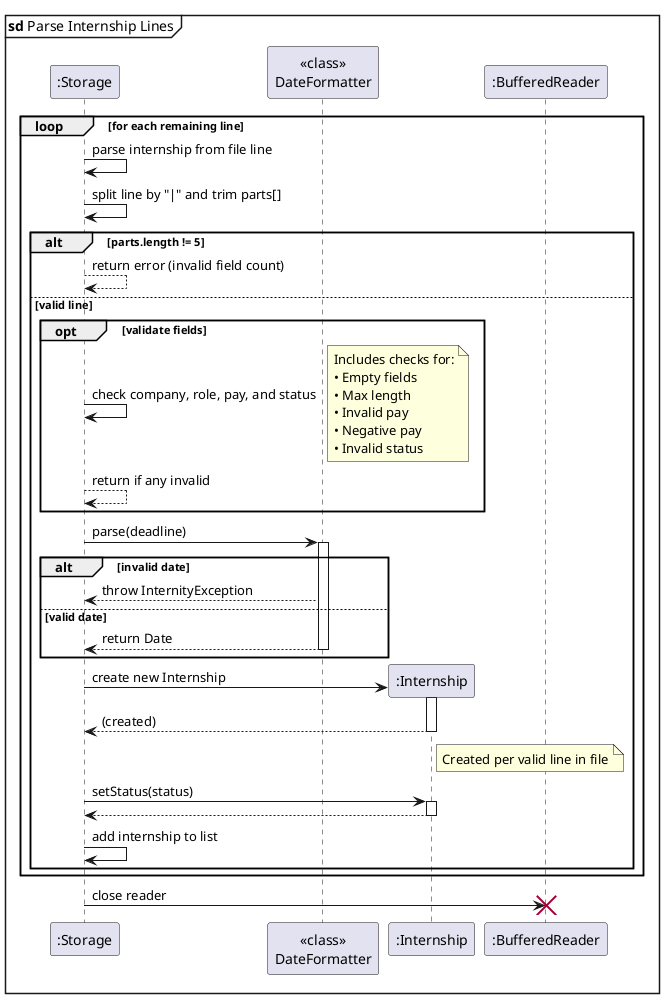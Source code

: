 @startuml
mainframe **sd** Parse Internship Lines
participant ":Storage" as S
participant "<<class>>\nDateFormatter" as DF
participant ":Internship" as Intern
participant ":BufferedReader" as BR

loop for each remaining line
    S -> S: parse internship from file line
    S -> S: split line by "|" and trim parts[]

    alt parts.length != 5
        S --> S: return error (invalid field count)
    else valid line
        opt validate fields
            S -> S: check company, role, pay, and status
            note right: Includes checks for:\n• Empty fields\n• Max length\n• Invalid pay\n• Negative pay\n• Invalid status
            S --> S: return if any invalid
        end

        S -> DF: parse(deadline)
        activate DF
        alt invalid date
            DF --> S: throw InternityException
        else valid date
            DF --> S: return Date
            deactivate DF
        end


        create Intern
        S -> Intern**: create new Internship
        activate Intern
        return (created)
        note right of Intern: Created per valid line in file

        S -> Intern: setStatus(status)
        activate Intern
        Intern --> S
        deactivate Intern

        S -> S: add internship to list
    end
end

S -> BR: close reader
destroy BR
@enduml
